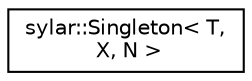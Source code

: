 digraph "类继承关系图"
{
 // LATEX_PDF_SIZE
  edge [fontname="Helvetica",fontsize="10",labelfontname="Helvetica",labelfontsize="10"];
  node [fontname="Helvetica",fontsize="10",shape=record];
  rankdir="LR";
  Node0 [label="sylar::Singleton\< T,\l X, N \>",height=0.2,width=0.4,color="black", fillcolor="white", style="filled",URL="$classsylar_1_1Singleton.html",tooltip="单例模式封装类"];
}

